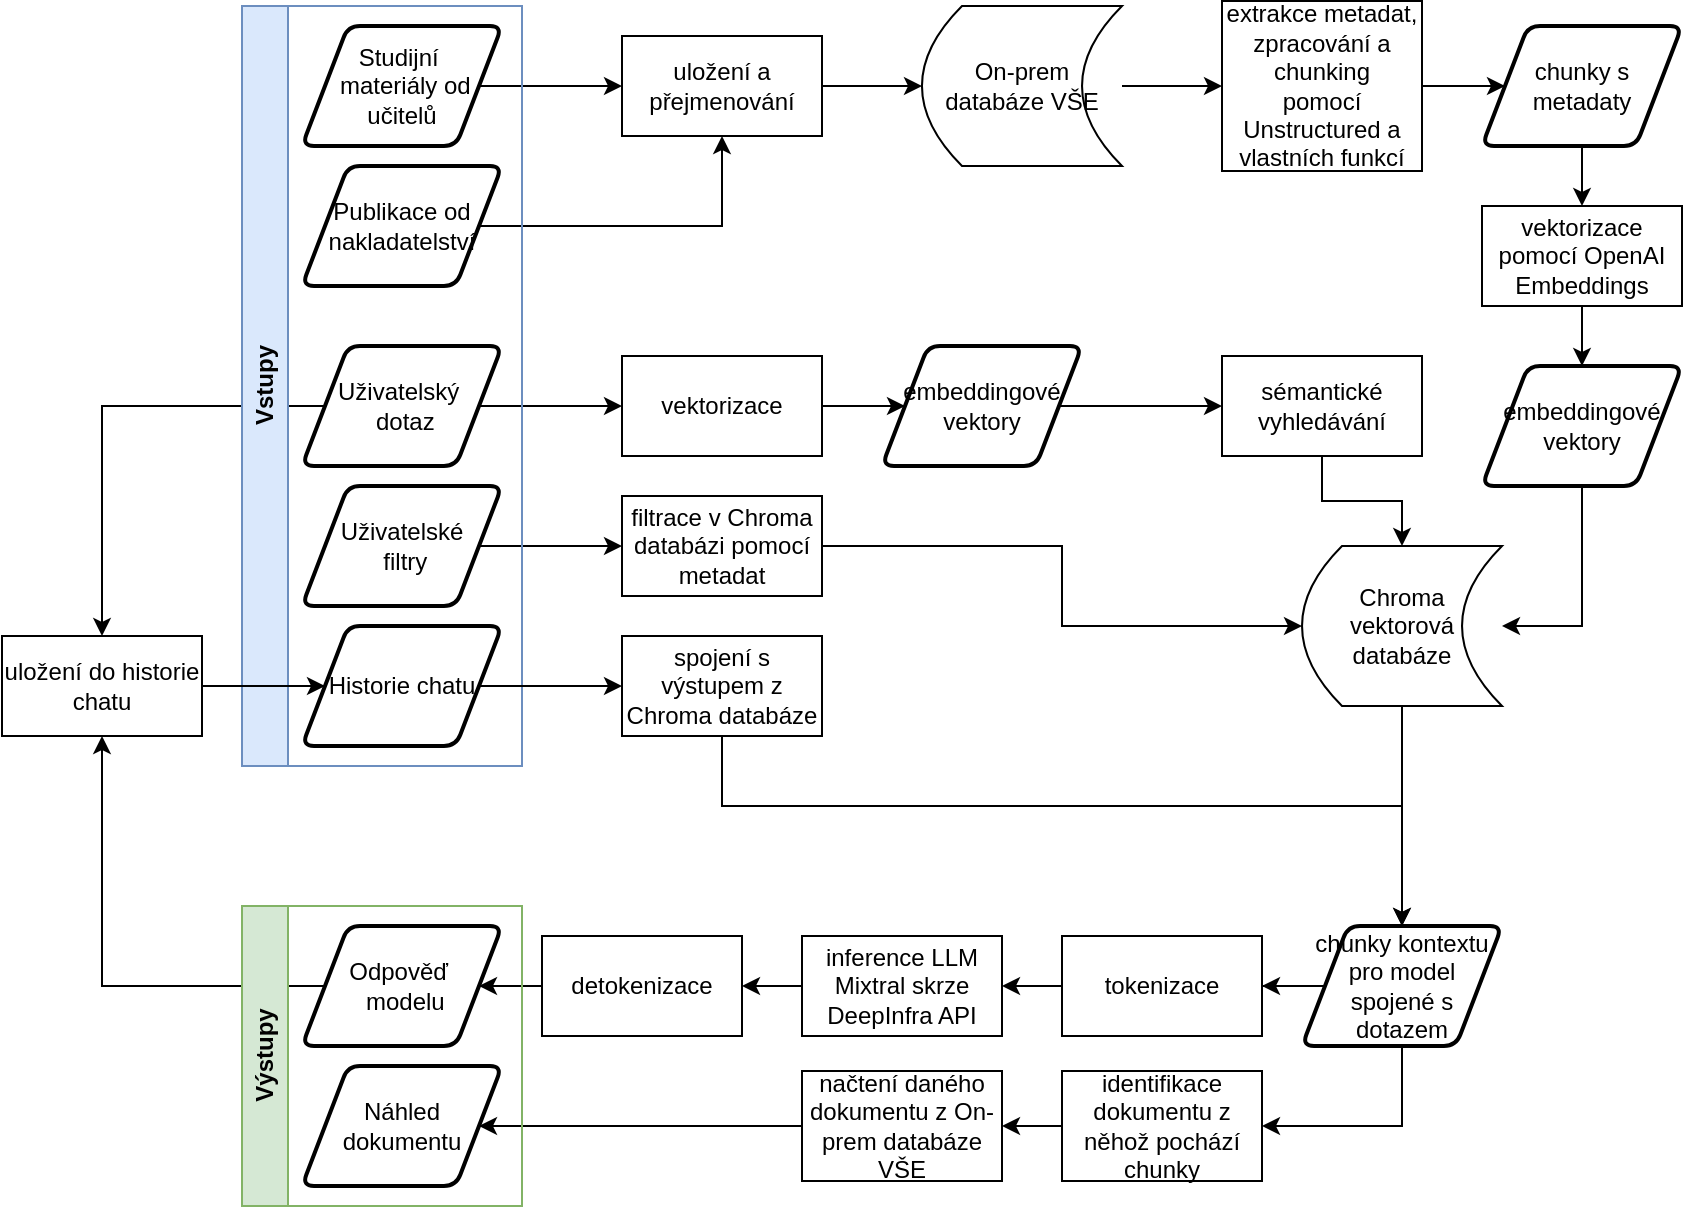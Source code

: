 <mxfile version="24.5.2" type="github">
  <diagram name="Stránka-1" id="PVMh3fb2kLKUdeauMjn0">
    <mxGraphModel dx="1877" dy="557" grid="1" gridSize="10" guides="1" tooltips="1" connect="1" arrows="1" fold="1" page="1" pageScale="1" pageWidth="827" pageHeight="1169" math="0" shadow="0">
      <root>
        <mxCell id="0" />
        <mxCell id="1" parent="0" />
        <mxCell id="Y6qf1inivHKss2DE0N5O-8" style="edgeStyle=orthogonalEdgeStyle;rounded=0;orthogonalLoop=1;jettySize=auto;html=1;entryX=0;entryY=0.5;entryDx=0;entryDy=0;" edge="1" parent="1" source="Y6qf1inivHKss2DE0N5O-1" target="Y6qf1inivHKss2DE0N5O-7">
          <mxGeometry relative="1" as="geometry" />
        </mxCell>
        <mxCell id="Y6qf1inivHKss2DE0N5O-1" value="Studijní&amp;nbsp; &amp;nbsp;materiály od učitelů" style="shape=parallelogram;html=1;strokeWidth=2;perimeter=parallelogramPerimeter;whiteSpace=wrap;rounded=1;arcSize=12;size=0.23;" vertex="1" parent="1">
          <mxGeometry x="10" y="90" width="100" height="60" as="geometry" />
        </mxCell>
        <mxCell id="Y6qf1inivHKss2DE0N5O-28" style="edgeStyle=orthogonalEdgeStyle;rounded=0;orthogonalLoop=1;jettySize=auto;html=1;entryX=0.5;entryY=1;entryDx=0;entryDy=0;" edge="1" parent="1" source="Y6qf1inivHKss2DE0N5O-2" target="Y6qf1inivHKss2DE0N5O-7">
          <mxGeometry relative="1" as="geometry" />
        </mxCell>
        <mxCell id="Y6qf1inivHKss2DE0N5O-2" value="Publikace od nakladatelství" style="shape=parallelogram;html=1;strokeWidth=2;perimeter=parallelogramPerimeter;whiteSpace=wrap;rounded=1;arcSize=12;size=0.23;" vertex="1" parent="1">
          <mxGeometry x="10" y="160" width="100" height="60" as="geometry" />
        </mxCell>
        <mxCell id="Y6qf1inivHKss2DE0N5O-12" style="edgeStyle=orthogonalEdgeStyle;rounded=0;orthogonalLoop=1;jettySize=auto;html=1;" edge="1" parent="1" source="Y6qf1inivHKss2DE0N5O-3" target="Y6qf1inivHKss2DE0N5O-11">
          <mxGeometry relative="1" as="geometry" />
        </mxCell>
        <mxCell id="Y6qf1inivHKss2DE0N5O-3" value="On-prem databáze VŠE" style="shape=dataStorage;whiteSpace=wrap;html=1;fixedSize=1;" vertex="1" parent="1">
          <mxGeometry x="320" y="80" width="100" height="80" as="geometry" />
        </mxCell>
        <mxCell id="Y6qf1inivHKss2DE0N5O-10" style="edgeStyle=orthogonalEdgeStyle;rounded=0;orthogonalLoop=1;jettySize=auto;html=1;" edge="1" parent="1" source="Y6qf1inivHKss2DE0N5O-7" target="Y6qf1inivHKss2DE0N5O-3">
          <mxGeometry relative="1" as="geometry" />
        </mxCell>
        <mxCell id="Y6qf1inivHKss2DE0N5O-7" value="uložení a přejmenování" style="html=1;dashed=0;whiteSpace=wrap;" vertex="1" parent="1">
          <mxGeometry x="170" y="95" width="100" height="50" as="geometry" />
        </mxCell>
        <mxCell id="Y6qf1inivHKss2DE0N5O-37" style="edgeStyle=orthogonalEdgeStyle;rounded=0;orthogonalLoop=1;jettySize=auto;html=1;entryX=0;entryY=0.5;entryDx=0;entryDy=0;" edge="1" parent="1" source="Y6qf1inivHKss2DE0N5O-11" target="Y6qf1inivHKss2DE0N5O-34">
          <mxGeometry relative="1" as="geometry" />
        </mxCell>
        <mxCell id="Y6qf1inivHKss2DE0N5O-11" value="extrakce metadat, zpracování a chunking&lt;div&gt;pomocí Unstructured a vlastních funkcí&lt;/div&gt;" style="html=1;dashed=0;whiteSpace=wrap;" vertex="1" parent="1">
          <mxGeometry x="470" y="77.5" width="100" height="85" as="geometry" />
        </mxCell>
        <mxCell id="Y6qf1inivHKss2DE0N5O-45" style="edgeStyle=orthogonalEdgeStyle;rounded=0;orthogonalLoop=1;jettySize=auto;html=1;" edge="1" parent="1" source="Y6qf1inivHKss2DE0N5O-13" target="Y6qf1inivHKss2DE0N5O-33">
          <mxGeometry relative="1" as="geometry" />
        </mxCell>
        <mxCell id="Y6qf1inivHKss2DE0N5O-13" value="Chroma vektorová databáze" style="shape=dataStorage;whiteSpace=wrap;html=1;fixedSize=1;" vertex="1" parent="1">
          <mxGeometry x="510" y="350" width="100" height="80" as="geometry" />
        </mxCell>
        <mxCell id="Y6qf1inivHKss2DE0N5O-40" style="edgeStyle=orthogonalEdgeStyle;rounded=0;orthogonalLoop=1;jettySize=auto;html=1;" edge="1" parent="1" source="Y6qf1inivHKss2DE0N5O-14" target="Y6qf1inivHKss2DE0N5O-35">
          <mxGeometry relative="1" as="geometry" />
        </mxCell>
        <mxCell id="Y6qf1inivHKss2DE0N5O-14" value="vektorizace pomocí OpenAI Embeddings" style="html=1;dashed=0;whiteSpace=wrap;" vertex="1" parent="1">
          <mxGeometry x="600" y="180" width="100" height="50" as="geometry" />
        </mxCell>
        <mxCell id="Y6qf1inivHKss2DE0N5O-21" style="edgeStyle=orthogonalEdgeStyle;rounded=0;orthogonalLoop=1;jettySize=auto;html=1;" edge="1" parent="1" source="Y6qf1inivHKss2DE0N5O-17" target="Y6qf1inivHKss2DE0N5O-19">
          <mxGeometry relative="1" as="geometry" />
        </mxCell>
        <mxCell id="Y6qf1inivHKss2DE0N5O-75" style="edgeStyle=orthogonalEdgeStyle;rounded=0;orthogonalLoop=1;jettySize=auto;html=1;" edge="1" parent="1" source="Y6qf1inivHKss2DE0N5O-17" target="Y6qf1inivHKss2DE0N5O-73">
          <mxGeometry relative="1" as="geometry" />
        </mxCell>
        <mxCell id="Y6qf1inivHKss2DE0N5O-17" value="Uživatelský&amp;nbsp; &amp;nbsp;dotaz" style="shape=parallelogram;html=1;strokeWidth=2;perimeter=parallelogramPerimeter;whiteSpace=wrap;rounded=1;arcSize=12;size=0.23;" vertex="1" parent="1">
          <mxGeometry x="10" y="250" width="100" height="60" as="geometry" />
        </mxCell>
        <mxCell id="Y6qf1inivHKss2DE0N5O-22" style="edgeStyle=orthogonalEdgeStyle;rounded=0;orthogonalLoop=1;jettySize=auto;html=1;" edge="1" parent="1" source="Y6qf1inivHKss2DE0N5O-18" target="Y6qf1inivHKss2DE0N5O-20">
          <mxGeometry relative="1" as="geometry" />
        </mxCell>
        <mxCell id="Y6qf1inivHKss2DE0N5O-18" value="&amp;nbsp; &amp;nbsp;Uživatelské&amp;nbsp; &amp;nbsp; &amp;nbsp;filtry" style="shape=parallelogram;html=1;strokeWidth=2;perimeter=parallelogramPerimeter;whiteSpace=wrap;rounded=1;arcSize=12;size=0.23;" vertex="1" parent="1">
          <mxGeometry x="10" y="320" width="100" height="60" as="geometry" />
        </mxCell>
        <mxCell id="Y6qf1inivHKss2DE0N5O-44" style="edgeStyle=orthogonalEdgeStyle;rounded=0;orthogonalLoop=1;jettySize=auto;html=1;entryX=0;entryY=0.5;entryDx=0;entryDy=0;" edge="1" parent="1" source="Y6qf1inivHKss2DE0N5O-19" target="Y6qf1inivHKss2DE0N5O-43">
          <mxGeometry relative="1" as="geometry" />
        </mxCell>
        <mxCell id="Y6qf1inivHKss2DE0N5O-19" value="vektorizace" style="html=1;dashed=0;whiteSpace=wrap;" vertex="1" parent="1">
          <mxGeometry x="170" y="255" width="100" height="50" as="geometry" />
        </mxCell>
        <mxCell id="Y6qf1inivHKss2DE0N5O-26" style="edgeStyle=orthogonalEdgeStyle;rounded=0;orthogonalLoop=1;jettySize=auto;html=1;entryX=0;entryY=0.5;entryDx=0;entryDy=0;" edge="1" parent="1" source="Y6qf1inivHKss2DE0N5O-20" target="Y6qf1inivHKss2DE0N5O-13">
          <mxGeometry relative="1" as="geometry" />
        </mxCell>
        <mxCell id="Y6qf1inivHKss2DE0N5O-20" value="filtrace v Chroma databázi pomocí metadat" style="html=1;dashed=0;whiteSpace=wrap;" vertex="1" parent="1">
          <mxGeometry x="170" y="325" width="100" height="50" as="geometry" />
        </mxCell>
        <mxCell id="Y6qf1inivHKss2DE0N5O-47" style="edgeStyle=orthogonalEdgeStyle;rounded=0;orthogonalLoop=1;jettySize=auto;html=1;" edge="1" parent="1" source="Y6qf1inivHKss2DE0N5O-24" target="Y6qf1inivHKss2DE0N5O-13">
          <mxGeometry relative="1" as="geometry" />
        </mxCell>
        <mxCell id="Y6qf1inivHKss2DE0N5O-24" value="sémantické vyhledávání" style="html=1;dashed=0;whiteSpace=wrap;" vertex="1" parent="1">
          <mxGeometry x="470" y="255" width="100" height="50" as="geometry" />
        </mxCell>
        <mxCell id="Y6qf1inivHKss2DE0N5O-72" style="edgeStyle=orthogonalEdgeStyle;rounded=0;orthogonalLoop=1;jettySize=auto;html=1;entryX=0.5;entryY=1;entryDx=0;entryDy=0;" edge="1" parent="1" source="Y6qf1inivHKss2DE0N5O-30" target="Y6qf1inivHKss2DE0N5O-73">
          <mxGeometry relative="1" as="geometry">
            <mxPoint x="-70" y="570" as="targetPoint" />
          </mxGeometry>
        </mxCell>
        <mxCell id="Y6qf1inivHKss2DE0N5O-30" value="Odpověď&amp;nbsp; &amp;nbsp;modelu" style="shape=parallelogram;html=1;strokeWidth=2;perimeter=parallelogramPerimeter;whiteSpace=wrap;rounded=1;arcSize=12;size=0.23;" vertex="1" parent="1">
          <mxGeometry x="10" y="540" width="100" height="60" as="geometry" />
        </mxCell>
        <mxCell id="Y6qf1inivHKss2DE0N5O-31" value="Náhled dokumentu" style="shape=parallelogram;html=1;strokeWidth=2;perimeter=parallelogramPerimeter;whiteSpace=wrap;rounded=1;arcSize=12;size=0.23;" vertex="1" parent="1">
          <mxGeometry x="10" y="610" width="100" height="60" as="geometry" />
        </mxCell>
        <mxCell id="Y6qf1inivHKss2DE0N5O-50" style="edgeStyle=orthogonalEdgeStyle;rounded=0;orthogonalLoop=1;jettySize=auto;html=1;" edge="1" parent="1" source="Y6qf1inivHKss2DE0N5O-33" target="Y6qf1inivHKss2DE0N5O-49">
          <mxGeometry relative="1" as="geometry" />
        </mxCell>
        <mxCell id="Y6qf1inivHKss2DE0N5O-56" style="edgeStyle=orthogonalEdgeStyle;rounded=0;orthogonalLoop=1;jettySize=auto;html=1;entryX=1;entryY=0.5;entryDx=0;entryDy=0;" edge="1" parent="1" source="Y6qf1inivHKss2DE0N5O-33" target="Y6qf1inivHKss2DE0N5O-55">
          <mxGeometry relative="1" as="geometry">
            <Array as="points">
              <mxPoint x="560" y="640" />
            </Array>
          </mxGeometry>
        </mxCell>
        <mxCell id="Y6qf1inivHKss2DE0N5O-33" value="chunky kontextu pro model spojené s dotazem" style="shape=parallelogram;html=1;strokeWidth=2;perimeter=parallelogramPerimeter;whiteSpace=wrap;rounded=1;arcSize=12;size=0.23;" vertex="1" parent="1">
          <mxGeometry x="510" y="540" width="100" height="60" as="geometry" />
        </mxCell>
        <mxCell id="Y6qf1inivHKss2DE0N5O-38" style="edgeStyle=orthogonalEdgeStyle;rounded=0;orthogonalLoop=1;jettySize=auto;html=1;" edge="1" parent="1" source="Y6qf1inivHKss2DE0N5O-34" target="Y6qf1inivHKss2DE0N5O-14">
          <mxGeometry relative="1" as="geometry" />
        </mxCell>
        <mxCell id="Y6qf1inivHKss2DE0N5O-34" value="chunky s metadaty" style="shape=parallelogram;html=1;strokeWidth=2;perimeter=parallelogramPerimeter;whiteSpace=wrap;rounded=1;arcSize=12;size=0.23;" vertex="1" parent="1">
          <mxGeometry x="600" y="90" width="100" height="60" as="geometry" />
        </mxCell>
        <mxCell id="Y6qf1inivHKss2DE0N5O-42" style="edgeStyle=orthogonalEdgeStyle;rounded=0;orthogonalLoop=1;jettySize=auto;html=1;entryX=1;entryY=0.5;entryDx=0;entryDy=0;" edge="1" parent="1" source="Y6qf1inivHKss2DE0N5O-35" target="Y6qf1inivHKss2DE0N5O-13">
          <mxGeometry relative="1" as="geometry" />
        </mxCell>
        <mxCell id="Y6qf1inivHKss2DE0N5O-35" value="embeddingové vektory" style="shape=parallelogram;html=1;strokeWidth=2;perimeter=parallelogramPerimeter;whiteSpace=wrap;rounded=1;arcSize=12;size=0.23;" vertex="1" parent="1">
          <mxGeometry x="600" y="260" width="100" height="60" as="geometry" />
        </mxCell>
        <mxCell id="Y6qf1inivHKss2DE0N5O-46" style="edgeStyle=orthogonalEdgeStyle;rounded=0;orthogonalLoop=1;jettySize=auto;html=1;" edge="1" parent="1" source="Y6qf1inivHKss2DE0N5O-43" target="Y6qf1inivHKss2DE0N5O-24">
          <mxGeometry relative="1" as="geometry" />
        </mxCell>
        <mxCell id="Y6qf1inivHKss2DE0N5O-43" value="embeddingové vektory" style="shape=parallelogram;html=1;strokeWidth=2;perimeter=parallelogramPerimeter;whiteSpace=wrap;rounded=1;arcSize=12;size=0.23;" vertex="1" parent="1">
          <mxGeometry x="300" y="250" width="100" height="60" as="geometry" />
        </mxCell>
        <mxCell id="Y6qf1inivHKss2DE0N5O-53" style="edgeStyle=orthogonalEdgeStyle;rounded=0;orthogonalLoop=1;jettySize=auto;html=1;entryX=1;entryY=0.5;entryDx=0;entryDy=0;" edge="1" parent="1" source="Y6qf1inivHKss2DE0N5O-48" target="Y6qf1inivHKss2DE0N5O-52">
          <mxGeometry relative="1" as="geometry" />
        </mxCell>
        <mxCell id="Y6qf1inivHKss2DE0N5O-48" value="inference LLM Mixtral skrze DeepInfra API" style="html=1;dashed=0;whiteSpace=wrap;" vertex="1" parent="1">
          <mxGeometry x="260" y="545" width="100" height="50" as="geometry" />
        </mxCell>
        <mxCell id="Y6qf1inivHKss2DE0N5O-51" style="edgeStyle=orthogonalEdgeStyle;rounded=0;orthogonalLoop=1;jettySize=auto;html=1;" edge="1" parent="1" source="Y6qf1inivHKss2DE0N5O-49" target="Y6qf1inivHKss2DE0N5O-48">
          <mxGeometry relative="1" as="geometry" />
        </mxCell>
        <mxCell id="Y6qf1inivHKss2DE0N5O-49" value="tokenizace" style="html=1;dashed=0;whiteSpace=wrap;" vertex="1" parent="1">
          <mxGeometry x="390" y="545" width="100" height="50" as="geometry" />
        </mxCell>
        <mxCell id="Y6qf1inivHKss2DE0N5O-54" style="edgeStyle=orthogonalEdgeStyle;rounded=0;orthogonalLoop=1;jettySize=auto;html=1;entryX=1;entryY=0.5;entryDx=0;entryDy=0;" edge="1" parent="1" source="Y6qf1inivHKss2DE0N5O-52" target="Y6qf1inivHKss2DE0N5O-30">
          <mxGeometry relative="1" as="geometry" />
        </mxCell>
        <mxCell id="Y6qf1inivHKss2DE0N5O-52" value="detokenizace" style="html=1;dashed=0;whiteSpace=wrap;" vertex="1" parent="1">
          <mxGeometry x="130" y="545" width="100" height="50" as="geometry" />
        </mxCell>
        <mxCell id="Y6qf1inivHKss2DE0N5O-58" style="edgeStyle=orthogonalEdgeStyle;rounded=0;orthogonalLoop=1;jettySize=auto;html=1;" edge="1" parent="1" source="Y6qf1inivHKss2DE0N5O-55" target="Y6qf1inivHKss2DE0N5O-57">
          <mxGeometry relative="1" as="geometry" />
        </mxCell>
        <mxCell id="Y6qf1inivHKss2DE0N5O-55" value="identifikace dokumentu z něhož pochází chunky" style="html=1;dashed=0;whiteSpace=wrap;" vertex="1" parent="1">
          <mxGeometry x="390" y="612.5" width="100" height="55" as="geometry" />
        </mxCell>
        <mxCell id="Y6qf1inivHKss2DE0N5O-59" style="edgeStyle=orthogonalEdgeStyle;rounded=0;orthogonalLoop=1;jettySize=auto;html=1;entryX=1;entryY=0.5;entryDx=0;entryDy=0;" edge="1" parent="1" source="Y6qf1inivHKss2DE0N5O-57" target="Y6qf1inivHKss2DE0N5O-31">
          <mxGeometry relative="1" as="geometry" />
        </mxCell>
        <mxCell id="Y6qf1inivHKss2DE0N5O-57" value="načtení daného dokumentu z On-prem databáze VŠE" style="html=1;dashed=0;whiteSpace=wrap;" vertex="1" parent="1">
          <mxGeometry x="260" y="612.5" width="100" height="55" as="geometry" />
        </mxCell>
        <mxCell id="Y6qf1inivHKss2DE0N5O-60" value="Vstupy" style="swimlane;horizontal=0;whiteSpace=wrap;html=1;fillColor=#dae8fc;strokeColor=#6c8ebf;" vertex="1" parent="1">
          <mxGeometry x="-20" y="80" width="140" height="380" as="geometry" />
        </mxCell>
        <mxCell id="Y6qf1inivHKss2DE0N5O-63" value="Historie chatu" style="shape=parallelogram;html=1;strokeWidth=2;perimeter=parallelogramPerimeter;whiteSpace=wrap;rounded=1;arcSize=12;size=0.23;" vertex="1" parent="Y6qf1inivHKss2DE0N5O-60">
          <mxGeometry x="30" y="310" width="100" height="60" as="geometry" />
        </mxCell>
        <mxCell id="Y6qf1inivHKss2DE0N5O-62" value="Výstupy" style="swimlane;horizontal=0;whiteSpace=wrap;html=1;fillColor=#d5e8d4;strokeColor=#82b366;" vertex="1" parent="1">
          <mxGeometry x="-20" y="530" width="140" height="150" as="geometry" />
        </mxCell>
        <mxCell id="Y6qf1inivHKss2DE0N5O-65" style="edgeStyle=orthogonalEdgeStyle;rounded=0;orthogonalLoop=1;jettySize=auto;html=1;entryX=0;entryY=0.5;entryDx=0;entryDy=0;" edge="1" parent="1" source="Y6qf1inivHKss2DE0N5O-63" target="Y6qf1inivHKss2DE0N5O-68">
          <mxGeometry relative="1" as="geometry">
            <mxPoint x="181.5" y="420" as="targetPoint" />
          </mxGeometry>
        </mxCell>
        <mxCell id="Y6qf1inivHKss2DE0N5O-70" style="edgeStyle=orthogonalEdgeStyle;rounded=0;orthogonalLoop=1;jettySize=auto;html=1;entryX=0.5;entryY=0;entryDx=0;entryDy=0;" edge="1" parent="1" source="Y6qf1inivHKss2DE0N5O-68" target="Y6qf1inivHKss2DE0N5O-33">
          <mxGeometry relative="1" as="geometry">
            <Array as="points">
              <mxPoint x="220" y="480" />
              <mxPoint x="560" y="480" />
            </Array>
          </mxGeometry>
        </mxCell>
        <mxCell id="Y6qf1inivHKss2DE0N5O-68" value="spojení s výstupem z Chroma databáze" style="html=1;dashed=0;whiteSpace=wrap;" vertex="1" parent="1">
          <mxGeometry x="170" y="395" width="100" height="50" as="geometry" />
        </mxCell>
        <mxCell id="Y6qf1inivHKss2DE0N5O-76" style="edgeStyle=orthogonalEdgeStyle;rounded=0;orthogonalLoop=1;jettySize=auto;html=1;" edge="1" parent="1" source="Y6qf1inivHKss2DE0N5O-73" target="Y6qf1inivHKss2DE0N5O-63">
          <mxGeometry relative="1" as="geometry" />
        </mxCell>
        <mxCell id="Y6qf1inivHKss2DE0N5O-73" value="uložení do historie chatu" style="html=1;dashed=0;whiteSpace=wrap;" vertex="1" parent="1">
          <mxGeometry x="-140" y="395" width="100" height="50" as="geometry" />
        </mxCell>
      </root>
    </mxGraphModel>
  </diagram>
</mxfile>
